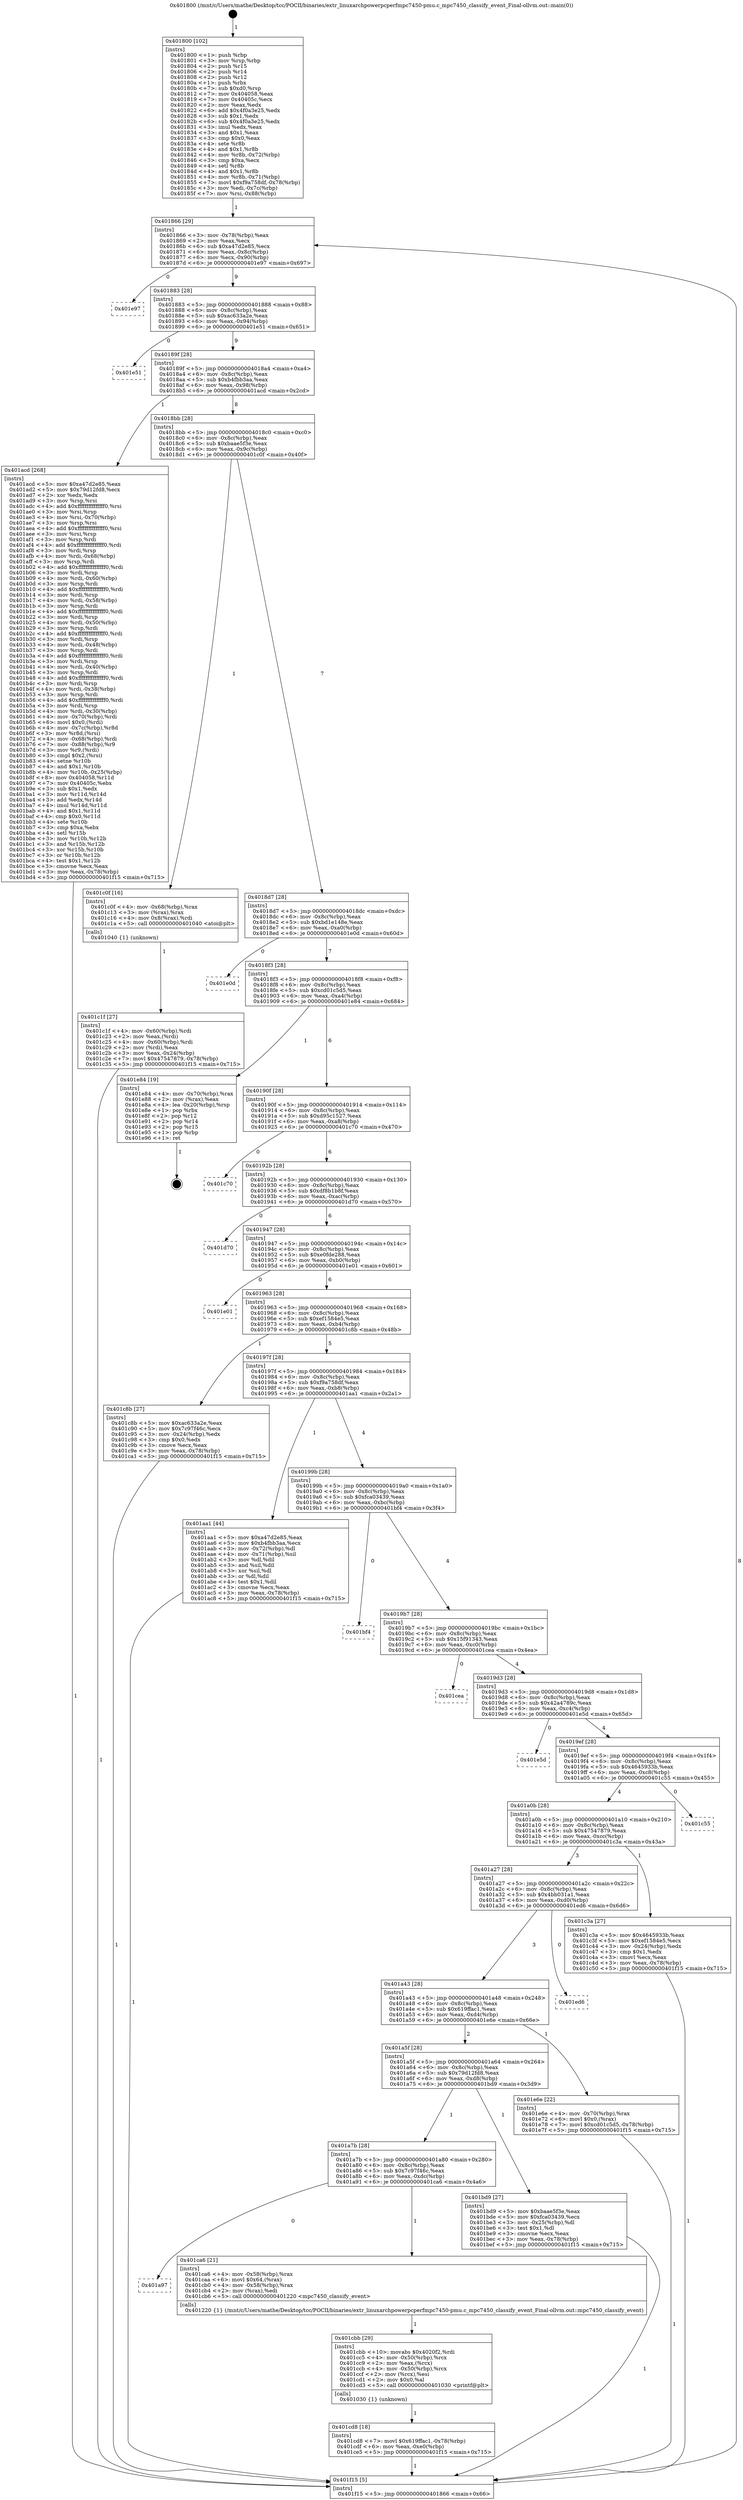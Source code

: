 digraph "0x401800" {
  label = "0x401800 (/mnt/c/Users/mathe/Desktop/tcc/POCII/binaries/extr_linuxarchpowerpcperfmpc7450-pmu.c_mpc7450_classify_event_Final-ollvm.out::main(0))"
  labelloc = "t"
  node[shape=record]

  Entry [label="",width=0.3,height=0.3,shape=circle,fillcolor=black,style=filled]
  "0x401866" [label="{
     0x401866 [29]\l
     | [instrs]\l
     &nbsp;&nbsp;0x401866 \<+3\>: mov -0x78(%rbp),%eax\l
     &nbsp;&nbsp;0x401869 \<+2\>: mov %eax,%ecx\l
     &nbsp;&nbsp;0x40186b \<+6\>: sub $0xa47d2e85,%ecx\l
     &nbsp;&nbsp;0x401871 \<+6\>: mov %eax,-0x8c(%rbp)\l
     &nbsp;&nbsp;0x401877 \<+6\>: mov %ecx,-0x90(%rbp)\l
     &nbsp;&nbsp;0x40187d \<+6\>: je 0000000000401e97 \<main+0x697\>\l
  }"]
  "0x401e97" [label="{
     0x401e97\l
  }", style=dashed]
  "0x401883" [label="{
     0x401883 [28]\l
     | [instrs]\l
     &nbsp;&nbsp;0x401883 \<+5\>: jmp 0000000000401888 \<main+0x88\>\l
     &nbsp;&nbsp;0x401888 \<+6\>: mov -0x8c(%rbp),%eax\l
     &nbsp;&nbsp;0x40188e \<+5\>: sub $0xac633a2e,%eax\l
     &nbsp;&nbsp;0x401893 \<+6\>: mov %eax,-0x94(%rbp)\l
     &nbsp;&nbsp;0x401899 \<+6\>: je 0000000000401e51 \<main+0x651\>\l
  }"]
  Exit [label="",width=0.3,height=0.3,shape=circle,fillcolor=black,style=filled,peripheries=2]
  "0x401e51" [label="{
     0x401e51\l
  }", style=dashed]
  "0x40189f" [label="{
     0x40189f [28]\l
     | [instrs]\l
     &nbsp;&nbsp;0x40189f \<+5\>: jmp 00000000004018a4 \<main+0xa4\>\l
     &nbsp;&nbsp;0x4018a4 \<+6\>: mov -0x8c(%rbp),%eax\l
     &nbsp;&nbsp;0x4018aa \<+5\>: sub $0xb4fbb3aa,%eax\l
     &nbsp;&nbsp;0x4018af \<+6\>: mov %eax,-0x98(%rbp)\l
     &nbsp;&nbsp;0x4018b5 \<+6\>: je 0000000000401acd \<main+0x2cd\>\l
  }"]
  "0x401cd8" [label="{
     0x401cd8 [18]\l
     | [instrs]\l
     &nbsp;&nbsp;0x401cd8 \<+7\>: movl $0x619ffac1,-0x78(%rbp)\l
     &nbsp;&nbsp;0x401cdf \<+6\>: mov %eax,-0xe0(%rbp)\l
     &nbsp;&nbsp;0x401ce5 \<+5\>: jmp 0000000000401f15 \<main+0x715\>\l
  }"]
  "0x401acd" [label="{
     0x401acd [268]\l
     | [instrs]\l
     &nbsp;&nbsp;0x401acd \<+5\>: mov $0xa47d2e85,%eax\l
     &nbsp;&nbsp;0x401ad2 \<+5\>: mov $0x79d12fd8,%ecx\l
     &nbsp;&nbsp;0x401ad7 \<+2\>: xor %edx,%edx\l
     &nbsp;&nbsp;0x401ad9 \<+3\>: mov %rsp,%rsi\l
     &nbsp;&nbsp;0x401adc \<+4\>: add $0xfffffffffffffff0,%rsi\l
     &nbsp;&nbsp;0x401ae0 \<+3\>: mov %rsi,%rsp\l
     &nbsp;&nbsp;0x401ae3 \<+4\>: mov %rsi,-0x70(%rbp)\l
     &nbsp;&nbsp;0x401ae7 \<+3\>: mov %rsp,%rsi\l
     &nbsp;&nbsp;0x401aea \<+4\>: add $0xfffffffffffffff0,%rsi\l
     &nbsp;&nbsp;0x401aee \<+3\>: mov %rsi,%rsp\l
     &nbsp;&nbsp;0x401af1 \<+3\>: mov %rsp,%rdi\l
     &nbsp;&nbsp;0x401af4 \<+4\>: add $0xfffffffffffffff0,%rdi\l
     &nbsp;&nbsp;0x401af8 \<+3\>: mov %rdi,%rsp\l
     &nbsp;&nbsp;0x401afb \<+4\>: mov %rdi,-0x68(%rbp)\l
     &nbsp;&nbsp;0x401aff \<+3\>: mov %rsp,%rdi\l
     &nbsp;&nbsp;0x401b02 \<+4\>: add $0xfffffffffffffff0,%rdi\l
     &nbsp;&nbsp;0x401b06 \<+3\>: mov %rdi,%rsp\l
     &nbsp;&nbsp;0x401b09 \<+4\>: mov %rdi,-0x60(%rbp)\l
     &nbsp;&nbsp;0x401b0d \<+3\>: mov %rsp,%rdi\l
     &nbsp;&nbsp;0x401b10 \<+4\>: add $0xfffffffffffffff0,%rdi\l
     &nbsp;&nbsp;0x401b14 \<+3\>: mov %rdi,%rsp\l
     &nbsp;&nbsp;0x401b17 \<+4\>: mov %rdi,-0x58(%rbp)\l
     &nbsp;&nbsp;0x401b1b \<+3\>: mov %rsp,%rdi\l
     &nbsp;&nbsp;0x401b1e \<+4\>: add $0xfffffffffffffff0,%rdi\l
     &nbsp;&nbsp;0x401b22 \<+3\>: mov %rdi,%rsp\l
     &nbsp;&nbsp;0x401b25 \<+4\>: mov %rdi,-0x50(%rbp)\l
     &nbsp;&nbsp;0x401b29 \<+3\>: mov %rsp,%rdi\l
     &nbsp;&nbsp;0x401b2c \<+4\>: add $0xfffffffffffffff0,%rdi\l
     &nbsp;&nbsp;0x401b30 \<+3\>: mov %rdi,%rsp\l
     &nbsp;&nbsp;0x401b33 \<+4\>: mov %rdi,-0x48(%rbp)\l
     &nbsp;&nbsp;0x401b37 \<+3\>: mov %rsp,%rdi\l
     &nbsp;&nbsp;0x401b3a \<+4\>: add $0xfffffffffffffff0,%rdi\l
     &nbsp;&nbsp;0x401b3e \<+3\>: mov %rdi,%rsp\l
     &nbsp;&nbsp;0x401b41 \<+4\>: mov %rdi,-0x40(%rbp)\l
     &nbsp;&nbsp;0x401b45 \<+3\>: mov %rsp,%rdi\l
     &nbsp;&nbsp;0x401b48 \<+4\>: add $0xfffffffffffffff0,%rdi\l
     &nbsp;&nbsp;0x401b4c \<+3\>: mov %rdi,%rsp\l
     &nbsp;&nbsp;0x401b4f \<+4\>: mov %rdi,-0x38(%rbp)\l
     &nbsp;&nbsp;0x401b53 \<+3\>: mov %rsp,%rdi\l
     &nbsp;&nbsp;0x401b56 \<+4\>: add $0xfffffffffffffff0,%rdi\l
     &nbsp;&nbsp;0x401b5a \<+3\>: mov %rdi,%rsp\l
     &nbsp;&nbsp;0x401b5d \<+4\>: mov %rdi,-0x30(%rbp)\l
     &nbsp;&nbsp;0x401b61 \<+4\>: mov -0x70(%rbp),%rdi\l
     &nbsp;&nbsp;0x401b65 \<+6\>: movl $0x0,(%rdi)\l
     &nbsp;&nbsp;0x401b6b \<+4\>: mov -0x7c(%rbp),%r8d\l
     &nbsp;&nbsp;0x401b6f \<+3\>: mov %r8d,(%rsi)\l
     &nbsp;&nbsp;0x401b72 \<+4\>: mov -0x68(%rbp),%rdi\l
     &nbsp;&nbsp;0x401b76 \<+7\>: mov -0x88(%rbp),%r9\l
     &nbsp;&nbsp;0x401b7d \<+3\>: mov %r9,(%rdi)\l
     &nbsp;&nbsp;0x401b80 \<+3\>: cmpl $0x2,(%rsi)\l
     &nbsp;&nbsp;0x401b83 \<+4\>: setne %r10b\l
     &nbsp;&nbsp;0x401b87 \<+4\>: and $0x1,%r10b\l
     &nbsp;&nbsp;0x401b8b \<+4\>: mov %r10b,-0x25(%rbp)\l
     &nbsp;&nbsp;0x401b8f \<+8\>: mov 0x404058,%r11d\l
     &nbsp;&nbsp;0x401b97 \<+7\>: mov 0x40405c,%ebx\l
     &nbsp;&nbsp;0x401b9e \<+3\>: sub $0x1,%edx\l
     &nbsp;&nbsp;0x401ba1 \<+3\>: mov %r11d,%r14d\l
     &nbsp;&nbsp;0x401ba4 \<+3\>: add %edx,%r14d\l
     &nbsp;&nbsp;0x401ba7 \<+4\>: imul %r14d,%r11d\l
     &nbsp;&nbsp;0x401bab \<+4\>: and $0x1,%r11d\l
     &nbsp;&nbsp;0x401baf \<+4\>: cmp $0x0,%r11d\l
     &nbsp;&nbsp;0x401bb3 \<+4\>: sete %r10b\l
     &nbsp;&nbsp;0x401bb7 \<+3\>: cmp $0xa,%ebx\l
     &nbsp;&nbsp;0x401bba \<+4\>: setl %r15b\l
     &nbsp;&nbsp;0x401bbe \<+3\>: mov %r10b,%r12b\l
     &nbsp;&nbsp;0x401bc1 \<+3\>: and %r15b,%r12b\l
     &nbsp;&nbsp;0x401bc4 \<+3\>: xor %r15b,%r10b\l
     &nbsp;&nbsp;0x401bc7 \<+3\>: or %r10b,%r12b\l
     &nbsp;&nbsp;0x401bca \<+4\>: test $0x1,%r12b\l
     &nbsp;&nbsp;0x401bce \<+3\>: cmovne %ecx,%eax\l
     &nbsp;&nbsp;0x401bd1 \<+3\>: mov %eax,-0x78(%rbp)\l
     &nbsp;&nbsp;0x401bd4 \<+5\>: jmp 0000000000401f15 \<main+0x715\>\l
  }"]
  "0x4018bb" [label="{
     0x4018bb [28]\l
     | [instrs]\l
     &nbsp;&nbsp;0x4018bb \<+5\>: jmp 00000000004018c0 \<main+0xc0\>\l
     &nbsp;&nbsp;0x4018c0 \<+6\>: mov -0x8c(%rbp),%eax\l
     &nbsp;&nbsp;0x4018c6 \<+5\>: sub $0xbaae5f3e,%eax\l
     &nbsp;&nbsp;0x4018cb \<+6\>: mov %eax,-0x9c(%rbp)\l
     &nbsp;&nbsp;0x4018d1 \<+6\>: je 0000000000401c0f \<main+0x40f\>\l
  }"]
  "0x401cbb" [label="{
     0x401cbb [29]\l
     | [instrs]\l
     &nbsp;&nbsp;0x401cbb \<+10\>: movabs $0x4020f2,%rdi\l
     &nbsp;&nbsp;0x401cc5 \<+4\>: mov -0x50(%rbp),%rcx\l
     &nbsp;&nbsp;0x401cc9 \<+2\>: mov %eax,(%rcx)\l
     &nbsp;&nbsp;0x401ccb \<+4\>: mov -0x50(%rbp),%rcx\l
     &nbsp;&nbsp;0x401ccf \<+2\>: mov (%rcx),%esi\l
     &nbsp;&nbsp;0x401cd1 \<+2\>: mov $0x0,%al\l
     &nbsp;&nbsp;0x401cd3 \<+5\>: call 0000000000401030 \<printf@plt\>\l
     | [calls]\l
     &nbsp;&nbsp;0x401030 \{1\} (unknown)\l
  }"]
  "0x401c0f" [label="{
     0x401c0f [16]\l
     | [instrs]\l
     &nbsp;&nbsp;0x401c0f \<+4\>: mov -0x68(%rbp),%rax\l
     &nbsp;&nbsp;0x401c13 \<+3\>: mov (%rax),%rax\l
     &nbsp;&nbsp;0x401c16 \<+4\>: mov 0x8(%rax),%rdi\l
     &nbsp;&nbsp;0x401c1a \<+5\>: call 0000000000401040 \<atoi@plt\>\l
     | [calls]\l
     &nbsp;&nbsp;0x401040 \{1\} (unknown)\l
  }"]
  "0x4018d7" [label="{
     0x4018d7 [28]\l
     | [instrs]\l
     &nbsp;&nbsp;0x4018d7 \<+5\>: jmp 00000000004018dc \<main+0xdc\>\l
     &nbsp;&nbsp;0x4018dc \<+6\>: mov -0x8c(%rbp),%eax\l
     &nbsp;&nbsp;0x4018e2 \<+5\>: sub $0xbd1e148e,%eax\l
     &nbsp;&nbsp;0x4018e7 \<+6\>: mov %eax,-0xa0(%rbp)\l
     &nbsp;&nbsp;0x4018ed \<+6\>: je 0000000000401e0d \<main+0x60d\>\l
  }"]
  "0x401a97" [label="{
     0x401a97\l
  }", style=dashed]
  "0x401e0d" [label="{
     0x401e0d\l
  }", style=dashed]
  "0x4018f3" [label="{
     0x4018f3 [28]\l
     | [instrs]\l
     &nbsp;&nbsp;0x4018f3 \<+5\>: jmp 00000000004018f8 \<main+0xf8\>\l
     &nbsp;&nbsp;0x4018f8 \<+6\>: mov -0x8c(%rbp),%eax\l
     &nbsp;&nbsp;0x4018fe \<+5\>: sub $0xcd01c5d5,%eax\l
     &nbsp;&nbsp;0x401903 \<+6\>: mov %eax,-0xa4(%rbp)\l
     &nbsp;&nbsp;0x401909 \<+6\>: je 0000000000401e84 \<main+0x684\>\l
  }"]
  "0x401ca6" [label="{
     0x401ca6 [21]\l
     | [instrs]\l
     &nbsp;&nbsp;0x401ca6 \<+4\>: mov -0x58(%rbp),%rax\l
     &nbsp;&nbsp;0x401caa \<+6\>: movl $0x64,(%rax)\l
     &nbsp;&nbsp;0x401cb0 \<+4\>: mov -0x58(%rbp),%rax\l
     &nbsp;&nbsp;0x401cb4 \<+2\>: mov (%rax),%edi\l
     &nbsp;&nbsp;0x401cb6 \<+5\>: call 0000000000401220 \<mpc7450_classify_event\>\l
     | [calls]\l
     &nbsp;&nbsp;0x401220 \{1\} (/mnt/c/Users/mathe/Desktop/tcc/POCII/binaries/extr_linuxarchpowerpcperfmpc7450-pmu.c_mpc7450_classify_event_Final-ollvm.out::mpc7450_classify_event)\l
  }"]
  "0x401e84" [label="{
     0x401e84 [19]\l
     | [instrs]\l
     &nbsp;&nbsp;0x401e84 \<+4\>: mov -0x70(%rbp),%rax\l
     &nbsp;&nbsp;0x401e88 \<+2\>: mov (%rax),%eax\l
     &nbsp;&nbsp;0x401e8a \<+4\>: lea -0x20(%rbp),%rsp\l
     &nbsp;&nbsp;0x401e8e \<+1\>: pop %rbx\l
     &nbsp;&nbsp;0x401e8f \<+2\>: pop %r12\l
     &nbsp;&nbsp;0x401e91 \<+2\>: pop %r14\l
     &nbsp;&nbsp;0x401e93 \<+2\>: pop %r15\l
     &nbsp;&nbsp;0x401e95 \<+1\>: pop %rbp\l
     &nbsp;&nbsp;0x401e96 \<+1\>: ret\l
  }"]
  "0x40190f" [label="{
     0x40190f [28]\l
     | [instrs]\l
     &nbsp;&nbsp;0x40190f \<+5\>: jmp 0000000000401914 \<main+0x114\>\l
     &nbsp;&nbsp;0x401914 \<+6\>: mov -0x8c(%rbp),%eax\l
     &nbsp;&nbsp;0x40191a \<+5\>: sub $0xd95c1527,%eax\l
     &nbsp;&nbsp;0x40191f \<+6\>: mov %eax,-0xa8(%rbp)\l
     &nbsp;&nbsp;0x401925 \<+6\>: je 0000000000401c70 \<main+0x470\>\l
  }"]
  "0x401c1f" [label="{
     0x401c1f [27]\l
     | [instrs]\l
     &nbsp;&nbsp;0x401c1f \<+4\>: mov -0x60(%rbp),%rdi\l
     &nbsp;&nbsp;0x401c23 \<+2\>: mov %eax,(%rdi)\l
     &nbsp;&nbsp;0x401c25 \<+4\>: mov -0x60(%rbp),%rdi\l
     &nbsp;&nbsp;0x401c29 \<+2\>: mov (%rdi),%eax\l
     &nbsp;&nbsp;0x401c2b \<+3\>: mov %eax,-0x24(%rbp)\l
     &nbsp;&nbsp;0x401c2e \<+7\>: movl $0x47547879,-0x78(%rbp)\l
     &nbsp;&nbsp;0x401c35 \<+5\>: jmp 0000000000401f15 \<main+0x715\>\l
  }"]
  "0x401c70" [label="{
     0x401c70\l
  }", style=dashed]
  "0x40192b" [label="{
     0x40192b [28]\l
     | [instrs]\l
     &nbsp;&nbsp;0x40192b \<+5\>: jmp 0000000000401930 \<main+0x130\>\l
     &nbsp;&nbsp;0x401930 \<+6\>: mov -0x8c(%rbp),%eax\l
     &nbsp;&nbsp;0x401936 \<+5\>: sub $0xdf8b1b8f,%eax\l
     &nbsp;&nbsp;0x40193b \<+6\>: mov %eax,-0xac(%rbp)\l
     &nbsp;&nbsp;0x401941 \<+6\>: je 0000000000401d70 \<main+0x570\>\l
  }"]
  "0x401a7b" [label="{
     0x401a7b [28]\l
     | [instrs]\l
     &nbsp;&nbsp;0x401a7b \<+5\>: jmp 0000000000401a80 \<main+0x280\>\l
     &nbsp;&nbsp;0x401a80 \<+6\>: mov -0x8c(%rbp),%eax\l
     &nbsp;&nbsp;0x401a86 \<+5\>: sub $0x7c97f46c,%eax\l
     &nbsp;&nbsp;0x401a8b \<+6\>: mov %eax,-0xdc(%rbp)\l
     &nbsp;&nbsp;0x401a91 \<+6\>: je 0000000000401ca6 \<main+0x4a6\>\l
  }"]
  "0x401d70" [label="{
     0x401d70\l
  }", style=dashed]
  "0x401947" [label="{
     0x401947 [28]\l
     | [instrs]\l
     &nbsp;&nbsp;0x401947 \<+5\>: jmp 000000000040194c \<main+0x14c\>\l
     &nbsp;&nbsp;0x40194c \<+6\>: mov -0x8c(%rbp),%eax\l
     &nbsp;&nbsp;0x401952 \<+5\>: sub $0xe0fde288,%eax\l
     &nbsp;&nbsp;0x401957 \<+6\>: mov %eax,-0xb0(%rbp)\l
     &nbsp;&nbsp;0x40195d \<+6\>: je 0000000000401e01 \<main+0x601\>\l
  }"]
  "0x401bd9" [label="{
     0x401bd9 [27]\l
     | [instrs]\l
     &nbsp;&nbsp;0x401bd9 \<+5\>: mov $0xbaae5f3e,%eax\l
     &nbsp;&nbsp;0x401bde \<+5\>: mov $0xfca03439,%ecx\l
     &nbsp;&nbsp;0x401be3 \<+3\>: mov -0x25(%rbp),%dl\l
     &nbsp;&nbsp;0x401be6 \<+3\>: test $0x1,%dl\l
     &nbsp;&nbsp;0x401be9 \<+3\>: cmovne %ecx,%eax\l
     &nbsp;&nbsp;0x401bec \<+3\>: mov %eax,-0x78(%rbp)\l
     &nbsp;&nbsp;0x401bef \<+5\>: jmp 0000000000401f15 \<main+0x715\>\l
  }"]
  "0x401e01" [label="{
     0x401e01\l
  }", style=dashed]
  "0x401963" [label="{
     0x401963 [28]\l
     | [instrs]\l
     &nbsp;&nbsp;0x401963 \<+5\>: jmp 0000000000401968 \<main+0x168\>\l
     &nbsp;&nbsp;0x401968 \<+6\>: mov -0x8c(%rbp),%eax\l
     &nbsp;&nbsp;0x40196e \<+5\>: sub $0xef1584e5,%eax\l
     &nbsp;&nbsp;0x401973 \<+6\>: mov %eax,-0xb4(%rbp)\l
     &nbsp;&nbsp;0x401979 \<+6\>: je 0000000000401c8b \<main+0x48b\>\l
  }"]
  "0x401a5f" [label="{
     0x401a5f [28]\l
     | [instrs]\l
     &nbsp;&nbsp;0x401a5f \<+5\>: jmp 0000000000401a64 \<main+0x264\>\l
     &nbsp;&nbsp;0x401a64 \<+6\>: mov -0x8c(%rbp),%eax\l
     &nbsp;&nbsp;0x401a6a \<+5\>: sub $0x79d12fd8,%eax\l
     &nbsp;&nbsp;0x401a6f \<+6\>: mov %eax,-0xd8(%rbp)\l
     &nbsp;&nbsp;0x401a75 \<+6\>: je 0000000000401bd9 \<main+0x3d9\>\l
  }"]
  "0x401c8b" [label="{
     0x401c8b [27]\l
     | [instrs]\l
     &nbsp;&nbsp;0x401c8b \<+5\>: mov $0xac633a2e,%eax\l
     &nbsp;&nbsp;0x401c90 \<+5\>: mov $0x7c97f46c,%ecx\l
     &nbsp;&nbsp;0x401c95 \<+3\>: mov -0x24(%rbp),%edx\l
     &nbsp;&nbsp;0x401c98 \<+3\>: cmp $0x0,%edx\l
     &nbsp;&nbsp;0x401c9b \<+3\>: cmove %ecx,%eax\l
     &nbsp;&nbsp;0x401c9e \<+3\>: mov %eax,-0x78(%rbp)\l
     &nbsp;&nbsp;0x401ca1 \<+5\>: jmp 0000000000401f15 \<main+0x715\>\l
  }"]
  "0x40197f" [label="{
     0x40197f [28]\l
     | [instrs]\l
     &nbsp;&nbsp;0x40197f \<+5\>: jmp 0000000000401984 \<main+0x184\>\l
     &nbsp;&nbsp;0x401984 \<+6\>: mov -0x8c(%rbp),%eax\l
     &nbsp;&nbsp;0x40198a \<+5\>: sub $0xf9a758df,%eax\l
     &nbsp;&nbsp;0x40198f \<+6\>: mov %eax,-0xb8(%rbp)\l
     &nbsp;&nbsp;0x401995 \<+6\>: je 0000000000401aa1 \<main+0x2a1\>\l
  }"]
  "0x401e6e" [label="{
     0x401e6e [22]\l
     | [instrs]\l
     &nbsp;&nbsp;0x401e6e \<+4\>: mov -0x70(%rbp),%rax\l
     &nbsp;&nbsp;0x401e72 \<+6\>: movl $0x0,(%rax)\l
     &nbsp;&nbsp;0x401e78 \<+7\>: movl $0xcd01c5d5,-0x78(%rbp)\l
     &nbsp;&nbsp;0x401e7f \<+5\>: jmp 0000000000401f15 \<main+0x715\>\l
  }"]
  "0x401aa1" [label="{
     0x401aa1 [44]\l
     | [instrs]\l
     &nbsp;&nbsp;0x401aa1 \<+5\>: mov $0xa47d2e85,%eax\l
     &nbsp;&nbsp;0x401aa6 \<+5\>: mov $0xb4fbb3aa,%ecx\l
     &nbsp;&nbsp;0x401aab \<+3\>: mov -0x72(%rbp),%dl\l
     &nbsp;&nbsp;0x401aae \<+4\>: mov -0x71(%rbp),%sil\l
     &nbsp;&nbsp;0x401ab2 \<+3\>: mov %dl,%dil\l
     &nbsp;&nbsp;0x401ab5 \<+3\>: and %sil,%dil\l
     &nbsp;&nbsp;0x401ab8 \<+3\>: xor %sil,%dl\l
     &nbsp;&nbsp;0x401abb \<+3\>: or %dl,%dil\l
     &nbsp;&nbsp;0x401abe \<+4\>: test $0x1,%dil\l
     &nbsp;&nbsp;0x401ac2 \<+3\>: cmovne %ecx,%eax\l
     &nbsp;&nbsp;0x401ac5 \<+3\>: mov %eax,-0x78(%rbp)\l
     &nbsp;&nbsp;0x401ac8 \<+5\>: jmp 0000000000401f15 \<main+0x715\>\l
  }"]
  "0x40199b" [label="{
     0x40199b [28]\l
     | [instrs]\l
     &nbsp;&nbsp;0x40199b \<+5\>: jmp 00000000004019a0 \<main+0x1a0\>\l
     &nbsp;&nbsp;0x4019a0 \<+6\>: mov -0x8c(%rbp),%eax\l
     &nbsp;&nbsp;0x4019a6 \<+5\>: sub $0xfca03439,%eax\l
     &nbsp;&nbsp;0x4019ab \<+6\>: mov %eax,-0xbc(%rbp)\l
     &nbsp;&nbsp;0x4019b1 \<+6\>: je 0000000000401bf4 \<main+0x3f4\>\l
  }"]
  "0x401f15" [label="{
     0x401f15 [5]\l
     | [instrs]\l
     &nbsp;&nbsp;0x401f15 \<+5\>: jmp 0000000000401866 \<main+0x66\>\l
  }"]
  "0x401800" [label="{
     0x401800 [102]\l
     | [instrs]\l
     &nbsp;&nbsp;0x401800 \<+1\>: push %rbp\l
     &nbsp;&nbsp;0x401801 \<+3\>: mov %rsp,%rbp\l
     &nbsp;&nbsp;0x401804 \<+2\>: push %r15\l
     &nbsp;&nbsp;0x401806 \<+2\>: push %r14\l
     &nbsp;&nbsp;0x401808 \<+2\>: push %r12\l
     &nbsp;&nbsp;0x40180a \<+1\>: push %rbx\l
     &nbsp;&nbsp;0x40180b \<+7\>: sub $0xd0,%rsp\l
     &nbsp;&nbsp;0x401812 \<+7\>: mov 0x404058,%eax\l
     &nbsp;&nbsp;0x401819 \<+7\>: mov 0x40405c,%ecx\l
     &nbsp;&nbsp;0x401820 \<+2\>: mov %eax,%edx\l
     &nbsp;&nbsp;0x401822 \<+6\>: add $0x4f0a3e25,%edx\l
     &nbsp;&nbsp;0x401828 \<+3\>: sub $0x1,%edx\l
     &nbsp;&nbsp;0x40182b \<+6\>: sub $0x4f0a3e25,%edx\l
     &nbsp;&nbsp;0x401831 \<+3\>: imul %edx,%eax\l
     &nbsp;&nbsp;0x401834 \<+3\>: and $0x1,%eax\l
     &nbsp;&nbsp;0x401837 \<+3\>: cmp $0x0,%eax\l
     &nbsp;&nbsp;0x40183a \<+4\>: sete %r8b\l
     &nbsp;&nbsp;0x40183e \<+4\>: and $0x1,%r8b\l
     &nbsp;&nbsp;0x401842 \<+4\>: mov %r8b,-0x72(%rbp)\l
     &nbsp;&nbsp;0x401846 \<+3\>: cmp $0xa,%ecx\l
     &nbsp;&nbsp;0x401849 \<+4\>: setl %r8b\l
     &nbsp;&nbsp;0x40184d \<+4\>: and $0x1,%r8b\l
     &nbsp;&nbsp;0x401851 \<+4\>: mov %r8b,-0x71(%rbp)\l
     &nbsp;&nbsp;0x401855 \<+7\>: movl $0xf9a758df,-0x78(%rbp)\l
     &nbsp;&nbsp;0x40185c \<+3\>: mov %edi,-0x7c(%rbp)\l
     &nbsp;&nbsp;0x40185f \<+7\>: mov %rsi,-0x88(%rbp)\l
  }"]
  "0x401a43" [label="{
     0x401a43 [28]\l
     | [instrs]\l
     &nbsp;&nbsp;0x401a43 \<+5\>: jmp 0000000000401a48 \<main+0x248\>\l
     &nbsp;&nbsp;0x401a48 \<+6\>: mov -0x8c(%rbp),%eax\l
     &nbsp;&nbsp;0x401a4e \<+5\>: sub $0x619ffac1,%eax\l
     &nbsp;&nbsp;0x401a53 \<+6\>: mov %eax,-0xd4(%rbp)\l
     &nbsp;&nbsp;0x401a59 \<+6\>: je 0000000000401e6e \<main+0x66e\>\l
  }"]
  "0x401ed6" [label="{
     0x401ed6\l
  }", style=dashed]
  "0x401bf4" [label="{
     0x401bf4\l
  }", style=dashed]
  "0x4019b7" [label="{
     0x4019b7 [28]\l
     | [instrs]\l
     &nbsp;&nbsp;0x4019b7 \<+5\>: jmp 00000000004019bc \<main+0x1bc\>\l
     &nbsp;&nbsp;0x4019bc \<+6\>: mov -0x8c(%rbp),%eax\l
     &nbsp;&nbsp;0x4019c2 \<+5\>: sub $0x15f91343,%eax\l
     &nbsp;&nbsp;0x4019c7 \<+6\>: mov %eax,-0xc0(%rbp)\l
     &nbsp;&nbsp;0x4019cd \<+6\>: je 0000000000401cea \<main+0x4ea\>\l
  }"]
  "0x401a27" [label="{
     0x401a27 [28]\l
     | [instrs]\l
     &nbsp;&nbsp;0x401a27 \<+5\>: jmp 0000000000401a2c \<main+0x22c\>\l
     &nbsp;&nbsp;0x401a2c \<+6\>: mov -0x8c(%rbp),%eax\l
     &nbsp;&nbsp;0x401a32 \<+5\>: sub $0x4bb031a1,%eax\l
     &nbsp;&nbsp;0x401a37 \<+6\>: mov %eax,-0xd0(%rbp)\l
     &nbsp;&nbsp;0x401a3d \<+6\>: je 0000000000401ed6 \<main+0x6d6\>\l
  }"]
  "0x401cea" [label="{
     0x401cea\l
  }", style=dashed]
  "0x4019d3" [label="{
     0x4019d3 [28]\l
     | [instrs]\l
     &nbsp;&nbsp;0x4019d3 \<+5\>: jmp 00000000004019d8 \<main+0x1d8\>\l
     &nbsp;&nbsp;0x4019d8 \<+6\>: mov -0x8c(%rbp),%eax\l
     &nbsp;&nbsp;0x4019de \<+5\>: sub $0x42a4789c,%eax\l
     &nbsp;&nbsp;0x4019e3 \<+6\>: mov %eax,-0xc4(%rbp)\l
     &nbsp;&nbsp;0x4019e9 \<+6\>: je 0000000000401e5d \<main+0x65d\>\l
  }"]
  "0x401c3a" [label="{
     0x401c3a [27]\l
     | [instrs]\l
     &nbsp;&nbsp;0x401c3a \<+5\>: mov $0x4645933b,%eax\l
     &nbsp;&nbsp;0x401c3f \<+5\>: mov $0xef1584e5,%ecx\l
     &nbsp;&nbsp;0x401c44 \<+3\>: mov -0x24(%rbp),%edx\l
     &nbsp;&nbsp;0x401c47 \<+3\>: cmp $0x1,%edx\l
     &nbsp;&nbsp;0x401c4a \<+3\>: cmovl %ecx,%eax\l
     &nbsp;&nbsp;0x401c4d \<+3\>: mov %eax,-0x78(%rbp)\l
     &nbsp;&nbsp;0x401c50 \<+5\>: jmp 0000000000401f15 \<main+0x715\>\l
  }"]
  "0x401e5d" [label="{
     0x401e5d\l
  }", style=dashed]
  "0x4019ef" [label="{
     0x4019ef [28]\l
     | [instrs]\l
     &nbsp;&nbsp;0x4019ef \<+5\>: jmp 00000000004019f4 \<main+0x1f4\>\l
     &nbsp;&nbsp;0x4019f4 \<+6\>: mov -0x8c(%rbp),%eax\l
     &nbsp;&nbsp;0x4019fa \<+5\>: sub $0x4645933b,%eax\l
     &nbsp;&nbsp;0x4019ff \<+6\>: mov %eax,-0xc8(%rbp)\l
     &nbsp;&nbsp;0x401a05 \<+6\>: je 0000000000401c55 \<main+0x455\>\l
  }"]
  "0x401a0b" [label="{
     0x401a0b [28]\l
     | [instrs]\l
     &nbsp;&nbsp;0x401a0b \<+5\>: jmp 0000000000401a10 \<main+0x210\>\l
     &nbsp;&nbsp;0x401a10 \<+6\>: mov -0x8c(%rbp),%eax\l
     &nbsp;&nbsp;0x401a16 \<+5\>: sub $0x47547879,%eax\l
     &nbsp;&nbsp;0x401a1b \<+6\>: mov %eax,-0xcc(%rbp)\l
     &nbsp;&nbsp;0x401a21 \<+6\>: je 0000000000401c3a \<main+0x43a\>\l
  }"]
  "0x401c55" [label="{
     0x401c55\l
  }", style=dashed]
  Entry -> "0x401800" [label=" 1"]
  "0x401866" -> "0x401e97" [label=" 0"]
  "0x401866" -> "0x401883" [label=" 9"]
  "0x401e84" -> Exit [label=" 1"]
  "0x401883" -> "0x401e51" [label=" 0"]
  "0x401883" -> "0x40189f" [label=" 9"]
  "0x401e6e" -> "0x401f15" [label=" 1"]
  "0x40189f" -> "0x401acd" [label=" 1"]
  "0x40189f" -> "0x4018bb" [label=" 8"]
  "0x401cd8" -> "0x401f15" [label=" 1"]
  "0x4018bb" -> "0x401c0f" [label=" 1"]
  "0x4018bb" -> "0x4018d7" [label=" 7"]
  "0x401cbb" -> "0x401cd8" [label=" 1"]
  "0x4018d7" -> "0x401e0d" [label=" 0"]
  "0x4018d7" -> "0x4018f3" [label=" 7"]
  "0x401ca6" -> "0x401cbb" [label=" 1"]
  "0x4018f3" -> "0x401e84" [label=" 1"]
  "0x4018f3" -> "0x40190f" [label=" 6"]
  "0x401a7b" -> "0x401a97" [label=" 0"]
  "0x40190f" -> "0x401c70" [label=" 0"]
  "0x40190f" -> "0x40192b" [label=" 6"]
  "0x401a7b" -> "0x401ca6" [label=" 1"]
  "0x40192b" -> "0x401d70" [label=" 0"]
  "0x40192b" -> "0x401947" [label=" 6"]
  "0x401c8b" -> "0x401f15" [label=" 1"]
  "0x401947" -> "0x401e01" [label=" 0"]
  "0x401947" -> "0x401963" [label=" 6"]
  "0x401c3a" -> "0x401f15" [label=" 1"]
  "0x401963" -> "0x401c8b" [label=" 1"]
  "0x401963" -> "0x40197f" [label=" 5"]
  "0x401c0f" -> "0x401c1f" [label=" 1"]
  "0x40197f" -> "0x401aa1" [label=" 1"]
  "0x40197f" -> "0x40199b" [label=" 4"]
  "0x401aa1" -> "0x401f15" [label=" 1"]
  "0x401800" -> "0x401866" [label=" 1"]
  "0x401f15" -> "0x401866" [label=" 8"]
  "0x401bd9" -> "0x401f15" [label=" 1"]
  "0x401acd" -> "0x401f15" [label=" 1"]
  "0x401a5f" -> "0x401bd9" [label=" 1"]
  "0x40199b" -> "0x401bf4" [label=" 0"]
  "0x40199b" -> "0x4019b7" [label=" 4"]
  "0x401c1f" -> "0x401f15" [label=" 1"]
  "0x4019b7" -> "0x401cea" [label=" 0"]
  "0x4019b7" -> "0x4019d3" [label=" 4"]
  "0x401a43" -> "0x401e6e" [label=" 1"]
  "0x4019d3" -> "0x401e5d" [label=" 0"]
  "0x4019d3" -> "0x4019ef" [label=" 4"]
  "0x401a5f" -> "0x401a7b" [label=" 1"]
  "0x4019ef" -> "0x401c55" [label=" 0"]
  "0x4019ef" -> "0x401a0b" [label=" 4"]
  "0x401a27" -> "0x401a43" [label=" 3"]
  "0x401a0b" -> "0x401c3a" [label=" 1"]
  "0x401a0b" -> "0x401a27" [label=" 3"]
  "0x401a43" -> "0x401a5f" [label=" 2"]
  "0x401a27" -> "0x401ed6" [label=" 0"]
}
